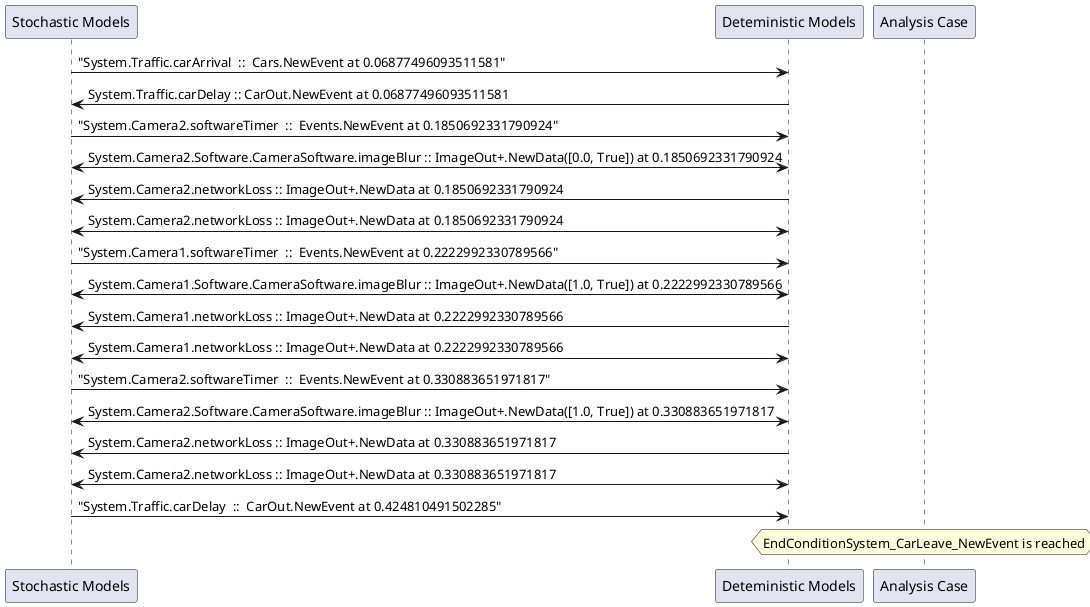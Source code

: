 
	@startuml
	participant "Stochastic Models" as stochmodel
	participant "Deteministic Models" as detmodel
	participant "Analysis Case" as analysis
	{19937_stop} stochmodel -> detmodel : "System.Traffic.carArrival  ::  Cars.NewEvent at 0.06877496093511581"
{19947_start} detmodel -> stochmodel : System.Traffic.carDelay :: CarOut.NewEvent at 0.06877496093511581
{19921_stop} stochmodel -> detmodel : "System.Camera2.softwareTimer  ::  Events.NewEvent at 0.1850692331790924"
detmodel <-> stochmodel : System.Camera2.Software.CameraSoftware.imageBlur :: ImageOut+.NewData([0.0, True]) at 0.1850692331790924
detmodel -> stochmodel : System.Camera2.networkLoss :: ImageOut+.NewData at 0.1850692331790924
detmodel <-> stochmodel : System.Camera2.networkLoss :: ImageOut+.NewData at 0.1850692331790924
{19906_stop} stochmodel -> detmodel : "System.Camera1.softwareTimer  ::  Events.NewEvent at 0.2222992330789566"
detmodel <-> stochmodel : System.Camera1.Software.CameraSoftware.imageBlur :: ImageOut+.NewData([1.0, True]) at 0.2222992330789566
detmodel -> stochmodel : System.Camera1.networkLoss :: ImageOut+.NewData at 0.2222992330789566
detmodel <-> stochmodel : System.Camera1.networkLoss :: ImageOut+.NewData at 0.2222992330789566
{19922_stop} stochmodel -> detmodel : "System.Camera2.softwareTimer  ::  Events.NewEvent at 0.330883651971817"
detmodel <-> stochmodel : System.Camera2.Software.CameraSoftware.imageBlur :: ImageOut+.NewData([1.0, True]) at 0.330883651971817
detmodel -> stochmodel : System.Camera2.networkLoss :: ImageOut+.NewData at 0.330883651971817
detmodel <-> stochmodel : System.Camera2.networkLoss :: ImageOut+.NewData at 0.330883651971817
{19947_stop} stochmodel -> detmodel : "System.Traffic.carDelay  ::  CarOut.NewEvent at 0.424810491502285"
{19947_start} <-> {19947_stop} : delay
hnote over analysis 
EndConditionSystem_CarLeave_NewEvent is reached
endnote
@enduml